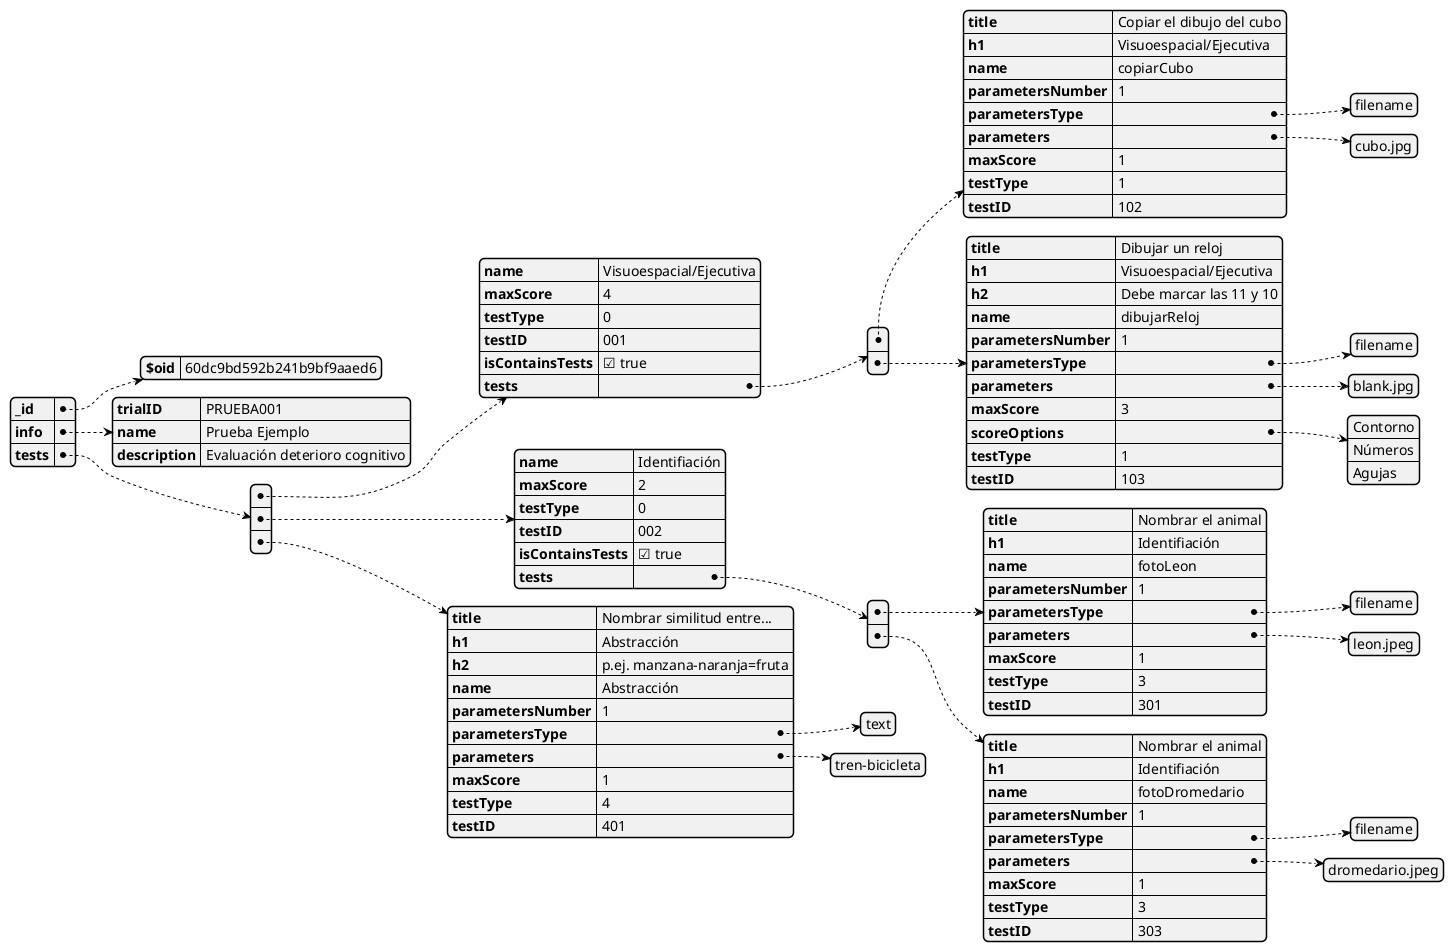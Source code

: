 @startjson
{
    "_id":{"$oid":"60dc9bd592b241b9bf9aaed6"},
    "info": {
        "trialID": "PRUEBA001",
        "name": "Prueba Ejemplo",
        "description": "Evaluación deterioro cognitivo"
    },
    "tests": [{
        "name": "Visuoespacial/Ejecutiva",
        "maxScore": 4,
        "testType": 0,
        "testID": "001",
        "isContainsTests": true,
        "tests": [{
            "title": "Copiar el dibujo del cubo",
            "h1": "Visuoespacial/Ejecutiva",
            "name": "copiarCubo",
            "parametersNumber": 1,
            "parametersType": ["filename"],
            "parameters": ["cubo.jpg"],
            "maxScore": 1,
            "testType": 1,
            "testID": "102"
        }, {
            "title": "Dibujar un reloj",
            "h1": "Visuoespacial/Ejecutiva",
            "h2": "Debe marcar las 11 y 10",
            "name": "dibujarReloj",
            "parametersNumber": 1,
            "parametersType": ["filename"],
            "parameters": ["blank.jpg"],
            "maxScore": 3,
            "scoreOptions": ["Contorno", "Números", "Agujas"],
            "testType": 1,
            "testID": "103"
        }]
    }, {
        "name": "Identifiación",
        "maxScore": 2,
        "testType": 0,
        "testID": "002",
        "isContainsTests": true,
        "tests": [{
            "title": "Nombrar el animal",
            "h1": "Identifiación",
            "name": "fotoLeon",
            "parametersNumber": 1,
            "parametersType": ["filename"],
            "parameters": ["leon.jpeg"],
            "maxScore": 1,
            "testType": 3,
            "testID": "301"
        }, {
            "title": "Nombrar el animal",
            "h1": "Identifiación",
            "name": "fotoDromedario",
            "parametersNumber": 1,
            "parametersType": ["filename"],
            "parameters": ["dromedario.jpeg"],
            "maxScore": 1,
            "testType": 3,
            "testID": "303"
        }]
    }, {
        "title": "Nombrar similitud entre...",
        "h1": "Abstracción",
        "h2": "p.ej. manzana-naranja=fruta",
        "name": "Abstracción",
        "parametersNumber": 1,
        "parametersType": ["text"],
        "parameters": ["tren-bicicleta"],
        "maxScore": 1,
        "testType": 4,
        "testID": "401"
    }]
}
@endjson

